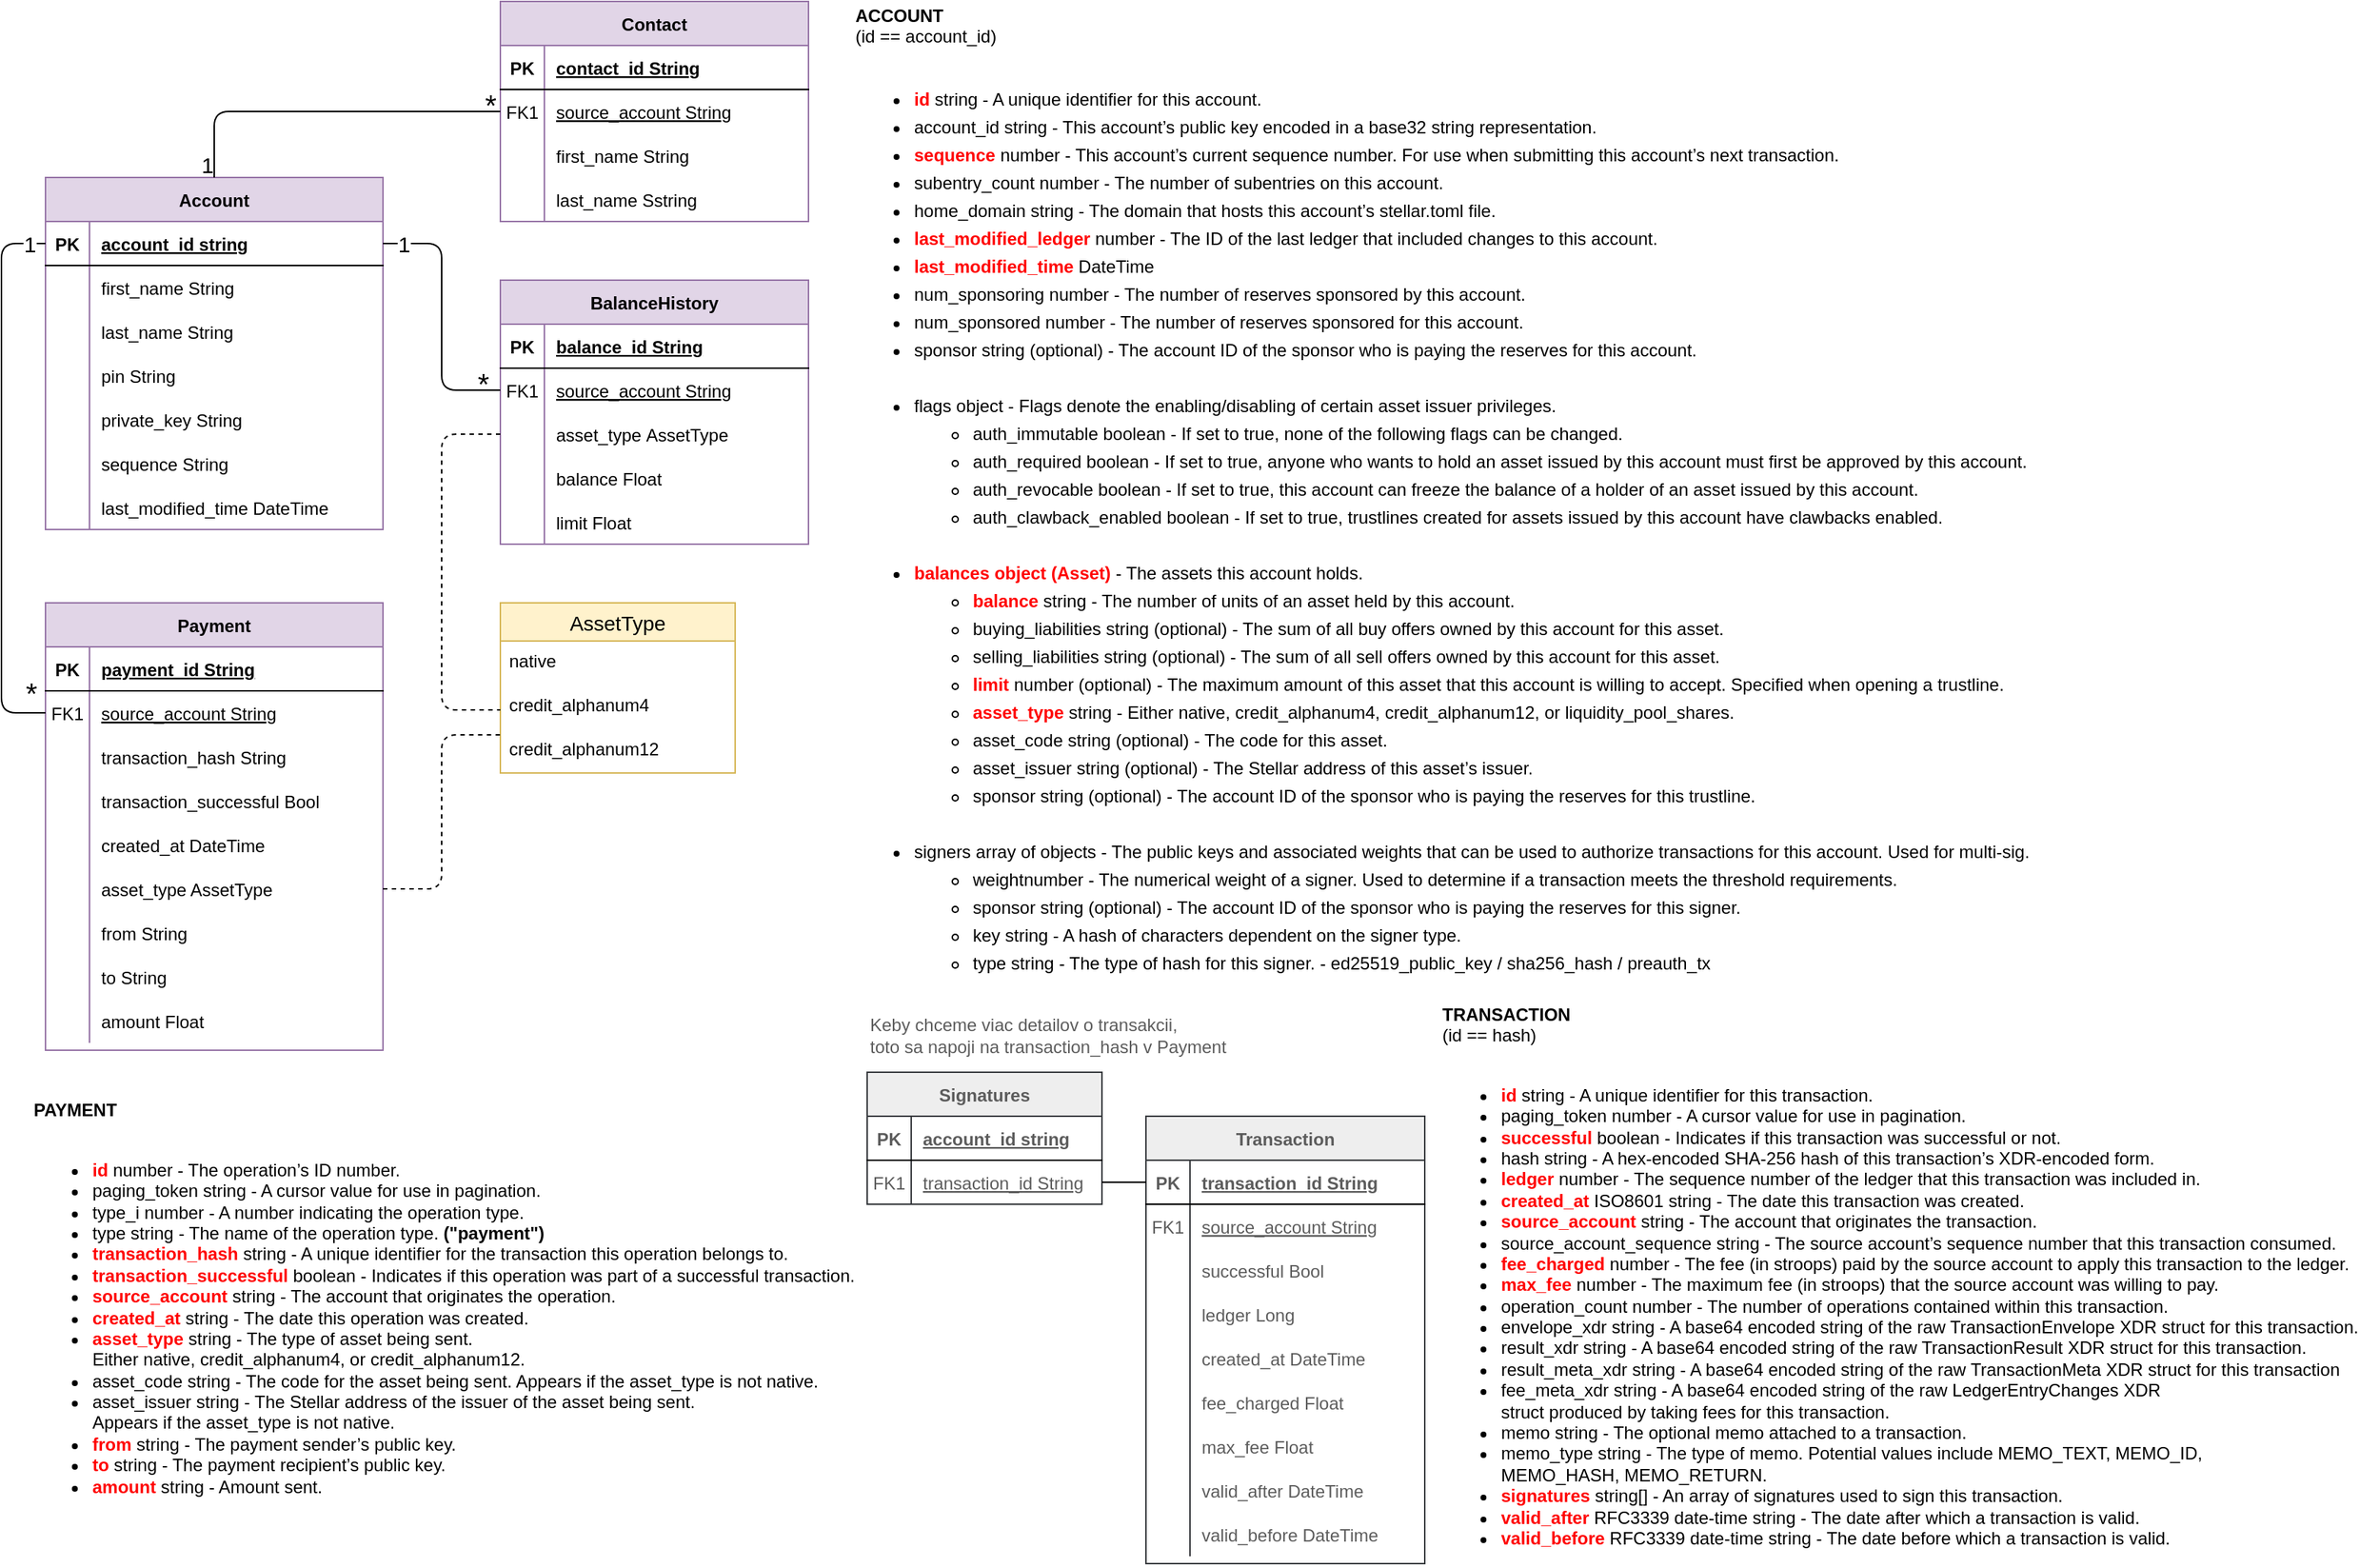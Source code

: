 <mxfile version="15.7.3" type="device"><diagram id="R2lEEEUBdFMjLlhIrx00" name="Page-1"><mxGraphModel dx="1140" dy="704" grid="1" gridSize="10" guides="1" tooltips="1" connect="1" arrows="1" fold="1" page="1" pageScale="1" pageWidth="850" pageHeight="1100" math="0" shadow="0" extFonts="Permanent Marker^https://fonts.googleapis.com/css?family=Permanent+Marker"><root><mxCell id="0"/><mxCell id="1" parent="0"/><mxCell id="C-vyLk0tnHw3VtMMgP7b-2" value="Transaction" style="shape=table;startSize=30;container=1;collapsible=1;childLayout=tableLayout;fixedRows=1;rowLines=0;fontStyle=1;align=center;resizeLast=1;rounded=0;fillColor=#eeeeee;strokeColor=#36393d;fontColor=#5C5C5C;" parent="1" vertex="1"><mxGeometry x="800" y="770" width="190" height="305" as="geometry"/></mxCell><mxCell id="C-vyLk0tnHw3VtMMgP7b-3" value="" style="shape=partialRectangle;collapsible=0;dropTarget=0;pointerEvents=0;fillColor=none;points=[[0,0.5],[1,0.5]];portConstraint=eastwest;top=0;left=0;right=0;bottom=1;rounded=0;fontColor=#5C5C5C;" parent="C-vyLk0tnHw3VtMMgP7b-2" vertex="1"><mxGeometry y="30" width="190" height="30" as="geometry"/></mxCell><mxCell id="C-vyLk0tnHw3VtMMgP7b-4" value="PK" style="shape=partialRectangle;overflow=hidden;connectable=0;fillColor=none;top=0;left=0;bottom=0;right=0;fontStyle=1;rounded=0;fontColor=#5C5C5C;" parent="C-vyLk0tnHw3VtMMgP7b-3" vertex="1"><mxGeometry width="30" height="30" as="geometry"><mxRectangle width="30" height="30" as="alternateBounds"/></mxGeometry></mxCell><mxCell id="C-vyLk0tnHw3VtMMgP7b-5" value="transaction_id String" style="shape=partialRectangle;overflow=hidden;connectable=0;fillColor=none;top=0;left=0;bottom=0;right=0;align=left;spacingLeft=6;fontStyle=5;rounded=0;fontColor=#5C5C5C;" parent="C-vyLk0tnHw3VtMMgP7b-3" vertex="1"><mxGeometry x="30" width="160" height="30" as="geometry"><mxRectangle width="160" height="30" as="alternateBounds"/></mxGeometry></mxCell><mxCell id="C-vyLk0tnHw3VtMMgP7b-6" value="" style="shape=partialRectangle;collapsible=0;dropTarget=0;pointerEvents=0;fillColor=none;points=[[0,0.5],[1,0.5]];portConstraint=eastwest;top=0;left=0;right=0;bottom=0;rounded=0;fontColor=#5C5C5C;" parent="C-vyLk0tnHw3VtMMgP7b-2" vertex="1"><mxGeometry y="60" width="190" height="30" as="geometry"/></mxCell><mxCell id="C-vyLk0tnHw3VtMMgP7b-7" value="FK1" style="shape=partialRectangle;overflow=hidden;connectable=0;fillColor=none;top=0;left=0;bottom=0;right=0;rounded=0;fontColor=#5C5C5C;" parent="C-vyLk0tnHw3VtMMgP7b-6" vertex="1"><mxGeometry width="30" height="30" as="geometry"><mxRectangle width="30" height="30" as="alternateBounds"/></mxGeometry></mxCell><mxCell id="C-vyLk0tnHw3VtMMgP7b-8" value="source_account String" style="shape=partialRectangle;overflow=hidden;connectable=0;fillColor=none;top=0;left=0;bottom=0;right=0;align=left;spacingLeft=6;rounded=0;fontStyle=4;fontColor=#5C5C5C;" parent="C-vyLk0tnHw3VtMMgP7b-6" vertex="1"><mxGeometry x="30" width="160" height="30" as="geometry"><mxRectangle width="160" height="30" as="alternateBounds"/></mxGeometry></mxCell><mxCell id="C-vyLk0tnHw3VtMMgP7b-9" value="" style="shape=partialRectangle;collapsible=0;dropTarget=0;pointerEvents=0;fillColor=none;points=[[0,0.5],[1,0.5]];portConstraint=eastwest;top=0;left=0;right=0;bottom=0;rounded=0;fontColor=#5C5C5C;" parent="C-vyLk0tnHw3VtMMgP7b-2" vertex="1"><mxGeometry y="90" width="190" height="30" as="geometry"/></mxCell><mxCell id="C-vyLk0tnHw3VtMMgP7b-10" value="" style="shape=partialRectangle;overflow=hidden;connectable=0;fillColor=none;top=0;left=0;bottom=0;right=0;rounded=0;fontColor=#5C5C5C;" parent="C-vyLk0tnHw3VtMMgP7b-9" vertex="1"><mxGeometry width="30" height="30" as="geometry"><mxRectangle width="30" height="30" as="alternateBounds"/></mxGeometry></mxCell><mxCell id="C-vyLk0tnHw3VtMMgP7b-11" value="successful Bool" style="shape=partialRectangle;overflow=hidden;connectable=0;fillColor=none;top=0;left=0;bottom=0;right=0;align=left;spacingLeft=6;rounded=0;fontColor=#5C5C5C;" parent="C-vyLk0tnHw3VtMMgP7b-9" vertex="1"><mxGeometry x="30" width="160" height="30" as="geometry"><mxRectangle width="160" height="30" as="alternateBounds"/></mxGeometry></mxCell><mxCell id="TwUZabX84UwBOKtoOxTq-152" style="shape=partialRectangle;collapsible=0;dropTarget=0;pointerEvents=0;fillColor=none;points=[[0,0.5],[1,0.5]];portConstraint=eastwest;top=0;left=0;right=0;bottom=0;rounded=0;fontColor=#5C5C5C;" parent="C-vyLk0tnHw3VtMMgP7b-2" vertex="1"><mxGeometry y="120" width="190" height="30" as="geometry"/></mxCell><mxCell id="TwUZabX84UwBOKtoOxTq-153" style="shape=partialRectangle;overflow=hidden;connectable=0;fillColor=none;top=0;left=0;bottom=0;right=0;rounded=0;fontColor=#5C5C5C;" parent="TwUZabX84UwBOKtoOxTq-152" vertex="1"><mxGeometry width="30" height="30" as="geometry"><mxRectangle width="30" height="30" as="alternateBounds"/></mxGeometry></mxCell><mxCell id="TwUZabX84UwBOKtoOxTq-154" value="ledger Long" style="shape=partialRectangle;overflow=hidden;connectable=0;fillColor=none;top=0;left=0;bottom=0;right=0;align=left;spacingLeft=6;rounded=0;fontColor=#5C5C5C;" parent="TwUZabX84UwBOKtoOxTq-152" vertex="1"><mxGeometry x="30" width="160" height="30" as="geometry"><mxRectangle width="160" height="30" as="alternateBounds"/></mxGeometry></mxCell><mxCell id="TwUZabX84UwBOKtoOxTq-130" style="shape=partialRectangle;collapsible=0;dropTarget=0;pointerEvents=0;fillColor=none;points=[[0,0.5],[1,0.5]];portConstraint=eastwest;top=0;left=0;right=0;bottom=0;rounded=0;fontColor=#5C5C5C;" parent="C-vyLk0tnHw3VtMMgP7b-2" vertex="1"><mxGeometry y="150" width="190" height="30" as="geometry"/></mxCell><mxCell id="TwUZabX84UwBOKtoOxTq-131" style="shape=partialRectangle;overflow=hidden;connectable=0;fillColor=none;top=0;left=0;bottom=0;right=0;rounded=0;fontColor=#5C5C5C;" parent="TwUZabX84UwBOKtoOxTq-130" vertex="1"><mxGeometry width="30" height="30" as="geometry"><mxRectangle width="30" height="30" as="alternateBounds"/></mxGeometry></mxCell><mxCell id="TwUZabX84UwBOKtoOxTq-132" value="created_at DateTime" style="shape=partialRectangle;overflow=hidden;connectable=0;fillColor=none;top=0;left=0;bottom=0;right=0;align=left;spacingLeft=6;rounded=0;fontColor=#5C5C5C;" parent="TwUZabX84UwBOKtoOxTq-130" vertex="1"><mxGeometry x="30" width="160" height="30" as="geometry"><mxRectangle width="160" height="30" as="alternateBounds"/></mxGeometry></mxCell><mxCell id="TwUZabX84UwBOKtoOxTq-124" style="shape=partialRectangle;collapsible=0;dropTarget=0;pointerEvents=0;fillColor=none;points=[[0,0.5],[1,0.5]];portConstraint=eastwest;top=0;left=0;right=0;bottom=0;rounded=0;fontColor=#5C5C5C;" parent="C-vyLk0tnHw3VtMMgP7b-2" vertex="1"><mxGeometry y="180" width="190" height="30" as="geometry"/></mxCell><mxCell id="TwUZabX84UwBOKtoOxTq-125" style="shape=partialRectangle;overflow=hidden;connectable=0;fillColor=none;top=0;left=0;bottom=0;right=0;rounded=0;fontColor=#5C5C5C;" parent="TwUZabX84UwBOKtoOxTq-124" vertex="1"><mxGeometry width="30" height="30" as="geometry"><mxRectangle width="30" height="30" as="alternateBounds"/></mxGeometry></mxCell><mxCell id="TwUZabX84UwBOKtoOxTq-126" value="fee_charged Float " style="shape=partialRectangle;overflow=hidden;connectable=0;fillColor=none;top=0;left=0;bottom=0;right=0;align=left;spacingLeft=6;rounded=0;fontStyle=0;fontColor=#5C5C5C;" parent="TwUZabX84UwBOKtoOxTq-124" vertex="1"><mxGeometry x="30" width="160" height="30" as="geometry"><mxRectangle width="160" height="30" as="alternateBounds"/></mxGeometry></mxCell><mxCell id="TwUZabX84UwBOKtoOxTq-121" style="shape=partialRectangle;collapsible=0;dropTarget=0;pointerEvents=0;fillColor=none;points=[[0,0.5],[1,0.5]];portConstraint=eastwest;top=0;left=0;right=0;bottom=0;rounded=0;fontColor=#5C5C5C;" parent="C-vyLk0tnHw3VtMMgP7b-2" vertex="1"><mxGeometry y="210" width="190" height="30" as="geometry"/></mxCell><mxCell id="TwUZabX84UwBOKtoOxTq-122" style="shape=partialRectangle;overflow=hidden;connectable=0;fillColor=none;top=0;left=0;bottom=0;right=0;rounded=0;fontColor=#5C5C5C;" parent="TwUZabX84UwBOKtoOxTq-121" vertex="1"><mxGeometry width="30" height="30" as="geometry"><mxRectangle width="30" height="30" as="alternateBounds"/></mxGeometry></mxCell><mxCell id="TwUZabX84UwBOKtoOxTq-123" value="max_fee Float " style="shape=partialRectangle;overflow=hidden;connectable=0;fillColor=none;top=0;left=0;bottom=0;right=0;align=left;spacingLeft=6;rounded=0;fontColor=#5C5C5C;" parent="TwUZabX84UwBOKtoOxTq-121" vertex="1"><mxGeometry x="30" width="160" height="30" as="geometry"><mxRectangle width="160" height="30" as="alternateBounds"/></mxGeometry></mxCell><mxCell id="TwUZabX84UwBOKtoOxTq-118" style="shape=partialRectangle;collapsible=0;dropTarget=0;pointerEvents=0;fillColor=none;points=[[0,0.5],[1,0.5]];portConstraint=eastwest;top=0;left=0;right=0;bottom=0;rounded=0;fontColor=#5C5C5C;" parent="C-vyLk0tnHw3VtMMgP7b-2" vertex="1"><mxGeometry y="240" width="190" height="30" as="geometry"/></mxCell><mxCell id="TwUZabX84UwBOKtoOxTq-119" style="shape=partialRectangle;overflow=hidden;connectable=0;fillColor=none;top=0;left=0;bottom=0;right=0;rounded=0;fontColor=#5C5C5C;" parent="TwUZabX84UwBOKtoOxTq-118" vertex="1"><mxGeometry width="30" height="30" as="geometry"><mxRectangle width="30" height="30" as="alternateBounds"/></mxGeometry></mxCell><mxCell id="TwUZabX84UwBOKtoOxTq-120" value="valid_after DateTime" style="shape=partialRectangle;overflow=hidden;connectable=0;fillColor=none;top=0;left=0;bottom=0;right=0;align=left;spacingLeft=6;rounded=0;fontColor=#5C5C5C;" parent="TwUZabX84UwBOKtoOxTq-118" vertex="1"><mxGeometry x="30" width="160" height="30" as="geometry"><mxRectangle width="160" height="30" as="alternateBounds"/></mxGeometry></mxCell><mxCell id="TwUZabX84UwBOKtoOxTq-115" style="shape=partialRectangle;collapsible=0;dropTarget=0;pointerEvents=0;fillColor=none;points=[[0,0.5],[1,0.5]];portConstraint=eastwest;top=0;left=0;right=0;bottom=0;rounded=0;fontColor=#5C5C5C;" parent="C-vyLk0tnHw3VtMMgP7b-2" vertex="1"><mxGeometry y="270" width="190" height="30" as="geometry"/></mxCell><mxCell id="TwUZabX84UwBOKtoOxTq-116" style="shape=partialRectangle;overflow=hidden;connectable=0;fillColor=none;top=0;left=0;bottom=0;right=0;rounded=0;fontColor=#5C5C5C;" parent="TwUZabX84UwBOKtoOxTq-115" vertex="1"><mxGeometry width="30" height="30" as="geometry"><mxRectangle width="30" height="30" as="alternateBounds"/></mxGeometry></mxCell><mxCell id="TwUZabX84UwBOKtoOxTq-117" value="valid_before DateTime" style="shape=partialRectangle;overflow=hidden;connectable=0;fillColor=none;top=0;left=0;bottom=0;right=0;align=left;spacingLeft=6;rounded=0;fontColor=#5C5C5C;" parent="TwUZabX84UwBOKtoOxTq-115" vertex="1"><mxGeometry x="30" width="160" height="30" as="geometry"><mxRectangle width="160" height="30" as="alternateBounds"/></mxGeometry></mxCell><mxCell id="C-vyLk0tnHw3VtMMgP7b-23" value="Contact" style="shape=table;startSize=30;container=1;collapsible=1;childLayout=tableLayout;fixedRows=1;rowLines=0;fontStyle=1;align=center;resizeLast=1;rounded=0;fillColor=#e1d5e7;strokeColor=#9673a6;" parent="1" vertex="1"><mxGeometry x="360" y="10" width="210" height="150" as="geometry"/></mxCell><mxCell id="C-vyLk0tnHw3VtMMgP7b-24" value="" style="shape=partialRectangle;collapsible=0;dropTarget=0;pointerEvents=0;fillColor=none;points=[[0,0.5],[1,0.5]];portConstraint=eastwest;top=0;left=0;right=0;bottom=1;rounded=0;" parent="C-vyLk0tnHw3VtMMgP7b-23" vertex="1"><mxGeometry y="30" width="210" height="30" as="geometry"/></mxCell><mxCell id="C-vyLk0tnHw3VtMMgP7b-25" value="PK" style="shape=partialRectangle;overflow=hidden;connectable=0;fillColor=none;top=0;left=0;bottom=0;right=0;fontStyle=1;rounded=0;" parent="C-vyLk0tnHw3VtMMgP7b-24" vertex="1"><mxGeometry width="30" height="30" as="geometry"><mxRectangle width="30" height="30" as="alternateBounds"/></mxGeometry></mxCell><mxCell id="C-vyLk0tnHw3VtMMgP7b-26" value="contact_id String" style="shape=partialRectangle;overflow=hidden;connectable=0;fillColor=none;top=0;left=0;bottom=0;right=0;align=left;spacingLeft=6;fontStyle=5;rounded=0;" parent="C-vyLk0tnHw3VtMMgP7b-24" vertex="1"><mxGeometry x="30" width="180" height="30" as="geometry"><mxRectangle width="180" height="30" as="alternateBounds"/></mxGeometry></mxCell><mxCell id="TwUZabX84UwBOKtoOxTq-68" style="shape=partialRectangle;collapsible=0;dropTarget=0;pointerEvents=0;fillColor=none;points=[[0,0.5],[1,0.5]];portConstraint=eastwest;top=0;left=0;right=0;bottom=0;rounded=0;" parent="C-vyLk0tnHw3VtMMgP7b-23" vertex="1"><mxGeometry y="60" width="210" height="30" as="geometry"/></mxCell><mxCell id="TwUZabX84UwBOKtoOxTq-69" value="FK1" style="shape=partialRectangle;overflow=hidden;connectable=0;fillColor=none;top=0;left=0;bottom=0;right=0;rounded=0;" parent="TwUZabX84UwBOKtoOxTq-68" vertex="1"><mxGeometry width="30" height="30" as="geometry"><mxRectangle width="30" height="30" as="alternateBounds"/></mxGeometry></mxCell><mxCell id="TwUZabX84UwBOKtoOxTq-70" value="source_account String" style="shape=partialRectangle;overflow=hidden;connectable=0;fillColor=none;top=0;left=0;bottom=0;right=0;align=left;spacingLeft=6;fontStyle=4;rounded=0;" parent="TwUZabX84UwBOKtoOxTq-68" vertex="1"><mxGeometry x="30" width="180" height="30" as="geometry"><mxRectangle width="180" height="30" as="alternateBounds"/></mxGeometry></mxCell><mxCell id="TwUZabX84UwBOKtoOxTq-39" style="shape=partialRectangle;collapsible=0;dropTarget=0;pointerEvents=0;fillColor=none;points=[[0,0.5],[1,0.5]];portConstraint=eastwest;top=0;left=0;right=0;bottom=0;rounded=0;" parent="C-vyLk0tnHw3VtMMgP7b-23" vertex="1"><mxGeometry y="90" width="210" height="30" as="geometry"/></mxCell><mxCell id="TwUZabX84UwBOKtoOxTq-40" style="shape=partialRectangle;overflow=hidden;connectable=0;fillColor=none;top=0;left=0;bottom=0;right=0;rounded=0;" parent="TwUZabX84UwBOKtoOxTq-39" vertex="1"><mxGeometry width="30" height="30" as="geometry"><mxRectangle width="30" height="30" as="alternateBounds"/></mxGeometry></mxCell><mxCell id="TwUZabX84UwBOKtoOxTq-41" value="first_name String" style="shape=partialRectangle;overflow=hidden;connectable=0;fillColor=none;top=0;left=0;bottom=0;right=0;align=left;spacingLeft=6;rounded=0;" parent="TwUZabX84UwBOKtoOxTq-39" vertex="1"><mxGeometry x="30" width="180" height="30" as="geometry"><mxRectangle width="180" height="30" as="alternateBounds"/></mxGeometry></mxCell><mxCell id="TwUZabX84UwBOKtoOxTq-36" style="shape=partialRectangle;collapsible=0;dropTarget=0;pointerEvents=0;fillColor=none;points=[[0,0.5],[1,0.5]];portConstraint=eastwest;top=0;left=0;right=0;bottom=0;rounded=0;" parent="C-vyLk0tnHw3VtMMgP7b-23" vertex="1"><mxGeometry y="120" width="210" height="30" as="geometry"/></mxCell><mxCell id="TwUZabX84UwBOKtoOxTq-37" style="shape=partialRectangle;overflow=hidden;connectable=0;fillColor=none;top=0;left=0;bottom=0;right=0;rounded=0;" parent="TwUZabX84UwBOKtoOxTq-36" vertex="1"><mxGeometry width="30" height="30" as="geometry"><mxRectangle width="30" height="30" as="alternateBounds"/></mxGeometry></mxCell><mxCell id="TwUZabX84UwBOKtoOxTq-38" value="last_name Sstring" style="shape=partialRectangle;overflow=hidden;connectable=0;fillColor=none;top=0;left=0;bottom=0;right=0;align=left;spacingLeft=6;rounded=0;" parent="TwUZabX84UwBOKtoOxTq-36" vertex="1"><mxGeometry x="30" width="180" height="30" as="geometry"><mxRectangle width="180" height="30" as="alternateBounds"/></mxGeometry></mxCell><mxCell id="TwUZabX84UwBOKtoOxTq-42" value="BalanceHistory" style="shape=table;startSize=30;container=1;collapsible=1;childLayout=tableLayout;fixedRows=1;rowLines=0;fontStyle=1;align=center;resizeLast=1;rounded=0;fillColor=#e1d5e7;strokeColor=#9673a6;" parent="1" vertex="1"><mxGeometry x="360" y="200" width="210" height="180" as="geometry"/></mxCell><mxCell id="TwUZabX84UwBOKtoOxTq-43" value="" style="shape=partialRectangle;collapsible=0;dropTarget=0;pointerEvents=0;fillColor=none;points=[[0,0.5],[1,0.5]];portConstraint=eastwest;top=0;left=0;right=0;bottom=1;rounded=0;" parent="TwUZabX84UwBOKtoOxTq-42" vertex="1"><mxGeometry y="30" width="210" height="30" as="geometry"/></mxCell><mxCell id="TwUZabX84UwBOKtoOxTq-44" value="PK" style="shape=partialRectangle;overflow=hidden;connectable=0;fillColor=none;top=0;left=0;bottom=0;right=0;fontStyle=1;rounded=0;" parent="TwUZabX84UwBOKtoOxTq-43" vertex="1"><mxGeometry width="30" height="30" as="geometry"><mxRectangle width="30" height="30" as="alternateBounds"/></mxGeometry></mxCell><mxCell id="TwUZabX84UwBOKtoOxTq-45" value="balance_id String" style="shape=partialRectangle;overflow=hidden;connectable=0;fillColor=none;top=0;left=0;bottom=0;right=0;align=left;spacingLeft=6;fontStyle=5;rounded=0;" parent="TwUZabX84UwBOKtoOxTq-43" vertex="1"><mxGeometry x="30" width="180" height="30" as="geometry"><mxRectangle width="180" height="30" as="alternateBounds"/></mxGeometry></mxCell><mxCell id="TwUZabX84UwBOKtoOxTq-46" value="" style="shape=partialRectangle;collapsible=0;dropTarget=0;pointerEvents=0;fillColor=none;points=[[0,0.5],[1,0.5]];portConstraint=eastwest;top=0;left=0;right=0;bottom=0;rounded=0;" parent="TwUZabX84UwBOKtoOxTq-42" vertex="1"><mxGeometry y="60" width="210" height="30" as="geometry"/></mxCell><mxCell id="TwUZabX84UwBOKtoOxTq-47" value="FK1" style="shape=partialRectangle;overflow=hidden;connectable=0;fillColor=none;top=0;left=0;bottom=0;right=0;rounded=0;" parent="TwUZabX84UwBOKtoOxTq-46" vertex="1"><mxGeometry width="30" height="30" as="geometry"><mxRectangle width="30" height="30" as="alternateBounds"/></mxGeometry></mxCell><mxCell id="TwUZabX84UwBOKtoOxTq-48" value="source_account String" style="shape=partialRectangle;overflow=hidden;connectable=0;fillColor=none;top=0;left=0;bottom=0;right=0;align=left;spacingLeft=6;rounded=0;fontStyle=4" parent="TwUZabX84UwBOKtoOxTq-46" vertex="1"><mxGeometry x="30" width="180" height="30" as="geometry"><mxRectangle width="180" height="30" as="alternateBounds"/></mxGeometry></mxCell><mxCell id="TwUZabX84UwBOKtoOxTq-79" style="shape=partialRectangle;collapsible=0;dropTarget=0;pointerEvents=0;fillColor=none;points=[[0,0.5],[1,0.5]];portConstraint=eastwest;top=0;left=0;right=0;bottom=0;rounded=0;" parent="TwUZabX84UwBOKtoOxTq-42" vertex="1"><mxGeometry y="90" width="210" height="30" as="geometry"/></mxCell><mxCell id="TwUZabX84UwBOKtoOxTq-80" style="shape=partialRectangle;overflow=hidden;connectable=0;fillColor=none;top=0;left=0;bottom=0;right=0;rounded=0;" parent="TwUZabX84UwBOKtoOxTq-79" vertex="1"><mxGeometry width="30" height="30" as="geometry"><mxRectangle width="30" height="30" as="alternateBounds"/></mxGeometry></mxCell><mxCell id="TwUZabX84UwBOKtoOxTq-81" value="asset_type AssetType" style="shape=partialRectangle;overflow=hidden;connectable=0;fillColor=none;top=0;left=0;bottom=0;right=0;align=left;spacingLeft=6;rounded=0;" parent="TwUZabX84UwBOKtoOxTq-79" vertex="1"><mxGeometry x="30" width="180" height="30" as="geometry"><mxRectangle width="180" height="30" as="alternateBounds"/></mxGeometry></mxCell><mxCell id="TwUZabX84UwBOKtoOxTq-49" value="" style="shape=partialRectangle;collapsible=0;dropTarget=0;pointerEvents=0;fillColor=none;points=[[0,0.5],[1,0.5]];portConstraint=eastwest;top=0;left=0;right=0;bottom=0;rounded=0;" parent="TwUZabX84UwBOKtoOxTq-42" vertex="1"><mxGeometry y="120" width="210" height="30" as="geometry"/></mxCell><mxCell id="TwUZabX84UwBOKtoOxTq-50" value="" style="shape=partialRectangle;overflow=hidden;connectable=0;fillColor=none;top=0;left=0;bottom=0;right=0;rounded=0;" parent="TwUZabX84UwBOKtoOxTq-49" vertex="1"><mxGeometry width="30" height="30" as="geometry"><mxRectangle width="30" height="30" as="alternateBounds"/></mxGeometry></mxCell><mxCell id="TwUZabX84UwBOKtoOxTq-51" value="balance Float" style="shape=partialRectangle;overflow=hidden;connectable=0;fillColor=none;top=0;left=0;bottom=0;right=0;align=left;spacingLeft=6;rounded=0;" parent="TwUZabX84UwBOKtoOxTq-49" vertex="1"><mxGeometry x="30" width="180" height="30" as="geometry"><mxRectangle width="180" height="30" as="alternateBounds"/></mxGeometry></mxCell><mxCell id="TwUZabX84UwBOKtoOxTq-85" style="shape=partialRectangle;collapsible=0;dropTarget=0;pointerEvents=0;fillColor=none;points=[[0,0.5],[1,0.5]];portConstraint=eastwest;top=0;left=0;right=0;bottom=0;rounded=0;" parent="TwUZabX84UwBOKtoOxTq-42" vertex="1"><mxGeometry y="150" width="210" height="30" as="geometry"/></mxCell><mxCell id="TwUZabX84UwBOKtoOxTq-86" style="shape=partialRectangle;overflow=hidden;connectable=0;fillColor=none;top=0;left=0;bottom=0;right=0;rounded=0;" parent="TwUZabX84UwBOKtoOxTq-85" vertex="1"><mxGeometry width="30" height="30" as="geometry"><mxRectangle width="30" height="30" as="alternateBounds"/></mxGeometry></mxCell><mxCell id="TwUZabX84UwBOKtoOxTq-87" value="limit Float" style="shape=partialRectangle;overflow=hidden;connectable=0;fillColor=none;top=0;left=0;bottom=0;right=0;align=left;spacingLeft=6;rounded=0;" parent="TwUZabX84UwBOKtoOxTq-85" vertex="1"><mxGeometry x="30" width="180" height="30" as="geometry"><mxRectangle width="180" height="30" as="alternateBounds"/></mxGeometry></mxCell><mxCell id="TwUZabX84UwBOKtoOxTq-52" value="Account" style="shape=table;startSize=30;container=1;collapsible=1;childLayout=tableLayout;fixedRows=1;rowLines=0;fontStyle=1;align=center;resizeLast=1;rounded=0;fillColor=#e1d5e7;strokeColor=#9673a6;" parent="1" vertex="1"><mxGeometry x="50" y="130" width="230" height="240" as="geometry"/></mxCell><mxCell id="TwUZabX84UwBOKtoOxTq-53" value="" style="shape=partialRectangle;collapsible=0;dropTarget=0;pointerEvents=0;fillColor=none;points=[[0,0.5],[1,0.5]];portConstraint=eastwest;top=0;left=0;right=0;bottom=1;rounded=0;" parent="TwUZabX84UwBOKtoOxTq-52" vertex="1"><mxGeometry y="30" width="230" height="30" as="geometry"/></mxCell><mxCell id="TwUZabX84UwBOKtoOxTq-54" value="PK" style="shape=partialRectangle;overflow=hidden;connectable=0;fillColor=none;top=0;left=0;bottom=0;right=0;fontStyle=1;rounded=0;" parent="TwUZabX84UwBOKtoOxTq-53" vertex="1"><mxGeometry width="30" height="30" as="geometry"><mxRectangle width="30" height="30" as="alternateBounds"/></mxGeometry></mxCell><mxCell id="TwUZabX84UwBOKtoOxTq-55" value="account_id string" style="shape=partialRectangle;overflow=hidden;connectable=0;fillColor=none;top=0;left=0;bottom=0;right=0;align=left;spacingLeft=6;fontStyle=5;rounded=0;" parent="TwUZabX84UwBOKtoOxTq-53" vertex="1"><mxGeometry x="30" width="200" height="30" as="geometry"><mxRectangle width="200" height="30" as="alternateBounds"/></mxGeometry></mxCell><mxCell id="TwUZabX84UwBOKtoOxTq-160" style="shape=partialRectangle;collapsible=0;dropTarget=0;pointerEvents=0;fillColor=none;points=[[0,0.5],[1,0.5]];portConstraint=eastwest;top=0;left=0;right=0;bottom=0;rounded=0;" parent="TwUZabX84UwBOKtoOxTq-52" vertex="1"><mxGeometry y="60" width="230" height="30" as="geometry"/></mxCell><mxCell id="TwUZabX84UwBOKtoOxTq-161" style="shape=partialRectangle;overflow=hidden;connectable=0;fillColor=none;top=0;left=0;bottom=0;right=0;rounded=0;" parent="TwUZabX84UwBOKtoOxTq-160" vertex="1"><mxGeometry width="30" height="30" as="geometry"><mxRectangle width="30" height="30" as="alternateBounds"/></mxGeometry></mxCell><mxCell id="TwUZabX84UwBOKtoOxTq-162" value="first_name String" style="shape=partialRectangle;overflow=hidden;connectable=0;fillColor=none;top=0;left=0;bottom=0;right=0;align=left;spacingLeft=6;rounded=0;" parent="TwUZabX84UwBOKtoOxTq-160" vertex="1"><mxGeometry x="30" width="200" height="30" as="geometry"><mxRectangle width="200" height="30" as="alternateBounds"/></mxGeometry></mxCell><mxCell id="TwUZabX84UwBOKtoOxTq-157" style="shape=partialRectangle;collapsible=0;dropTarget=0;pointerEvents=0;fillColor=none;points=[[0,0.5],[1,0.5]];portConstraint=eastwest;top=0;left=0;right=0;bottom=0;rounded=0;" parent="TwUZabX84UwBOKtoOxTq-52" vertex="1"><mxGeometry y="90" width="230" height="30" as="geometry"/></mxCell><mxCell id="TwUZabX84UwBOKtoOxTq-158" style="shape=partialRectangle;overflow=hidden;connectable=0;fillColor=none;top=0;left=0;bottom=0;right=0;rounded=0;" parent="TwUZabX84UwBOKtoOxTq-157" vertex="1"><mxGeometry width="30" height="30" as="geometry"><mxRectangle width="30" height="30" as="alternateBounds"/></mxGeometry></mxCell><mxCell id="TwUZabX84UwBOKtoOxTq-159" value="last_name String" style="shape=partialRectangle;overflow=hidden;connectable=0;fillColor=none;top=0;left=0;bottom=0;right=0;align=left;spacingLeft=6;rounded=0;" parent="TwUZabX84UwBOKtoOxTq-157" vertex="1"><mxGeometry x="30" width="200" height="30" as="geometry"><mxRectangle width="200" height="30" as="alternateBounds"/></mxGeometry></mxCell><mxCell id="TwUZabX84UwBOKtoOxTq-167" style="shape=partialRectangle;collapsible=0;dropTarget=0;pointerEvents=0;fillColor=none;points=[[0,0.5],[1,0.5]];portConstraint=eastwest;top=0;left=0;right=0;bottom=0;rounded=0;" parent="TwUZabX84UwBOKtoOxTq-52" vertex="1"><mxGeometry y="120" width="230" height="30" as="geometry"/></mxCell><mxCell id="TwUZabX84UwBOKtoOxTq-168" style="shape=partialRectangle;overflow=hidden;connectable=0;fillColor=none;top=0;left=0;bottom=0;right=0;rounded=0;" parent="TwUZabX84UwBOKtoOxTq-167" vertex="1"><mxGeometry width="30" height="30" as="geometry"><mxRectangle width="30" height="30" as="alternateBounds"/></mxGeometry></mxCell><mxCell id="TwUZabX84UwBOKtoOxTq-169" value="pin String" style="shape=partialRectangle;overflow=hidden;connectable=0;fillColor=none;top=0;left=0;bottom=0;right=0;align=left;spacingLeft=6;rounded=0;strokeColor=#000000;fontColor=#000000;" parent="TwUZabX84UwBOKtoOxTq-167" vertex="1"><mxGeometry x="30" width="200" height="30" as="geometry"><mxRectangle width="200" height="30" as="alternateBounds"/></mxGeometry></mxCell><mxCell id="CtyhYNGWW0FTgmbT1x0J-1" style="shape=partialRectangle;collapsible=0;dropTarget=0;pointerEvents=0;fillColor=none;points=[[0,0.5],[1,0.5]];portConstraint=eastwest;top=0;left=0;right=0;bottom=0;rounded=0;" vertex="1" parent="TwUZabX84UwBOKtoOxTq-52"><mxGeometry y="150" width="230" height="30" as="geometry"/></mxCell><mxCell id="CtyhYNGWW0FTgmbT1x0J-2" style="shape=partialRectangle;overflow=hidden;connectable=0;fillColor=none;top=0;left=0;bottom=0;right=0;rounded=0;" vertex="1" parent="CtyhYNGWW0FTgmbT1x0J-1"><mxGeometry width="30" height="30" as="geometry"><mxRectangle width="30" height="30" as="alternateBounds"/></mxGeometry></mxCell><mxCell id="CtyhYNGWW0FTgmbT1x0J-3" value="private_key String" style="shape=partialRectangle;overflow=hidden;connectable=0;fillColor=none;top=0;left=0;bottom=0;right=0;align=left;spacingLeft=6;rounded=0;strokeColor=#000000;fontColor=#000000;" vertex="1" parent="CtyhYNGWW0FTgmbT1x0J-1"><mxGeometry x="30" width="200" height="30" as="geometry"><mxRectangle width="200" height="30" as="alternateBounds"/></mxGeometry></mxCell><mxCell id="TwUZabX84UwBOKtoOxTq-56" style="shape=partialRectangle;collapsible=0;dropTarget=0;pointerEvents=0;fillColor=none;points=[[0,0.5],[1,0.5]];portConstraint=eastwest;top=0;left=0;right=0;bottom=0;rounded=0;" parent="TwUZabX84UwBOKtoOxTq-52" vertex="1"><mxGeometry y="180" width="230" height="30" as="geometry"/></mxCell><mxCell id="TwUZabX84UwBOKtoOxTq-57" value="" style="shape=partialRectangle;overflow=hidden;connectable=0;fillColor=none;top=0;left=0;bottom=0;right=0;rounded=0;" parent="TwUZabX84UwBOKtoOxTq-56" vertex="1"><mxGeometry width="30" height="30" as="geometry"><mxRectangle width="30" height="30" as="alternateBounds"/></mxGeometry></mxCell><mxCell id="TwUZabX84UwBOKtoOxTq-58" value="sequence String" style="shape=partialRectangle;overflow=hidden;connectable=0;fillColor=none;top=0;left=0;bottom=0;right=0;align=left;spacingLeft=6;rounded=0;fontStyle=0" parent="TwUZabX84UwBOKtoOxTq-56" vertex="1"><mxGeometry x="30" width="200" height="30" as="geometry"><mxRectangle width="200" height="30" as="alternateBounds"/></mxGeometry></mxCell><mxCell id="TwUZabX84UwBOKtoOxTq-163" style="shape=partialRectangle;collapsible=0;dropTarget=0;pointerEvents=0;fillColor=none;points=[[0,0.5],[1,0.5]];portConstraint=eastwest;top=0;left=0;right=0;bottom=0;rounded=0;" parent="TwUZabX84UwBOKtoOxTq-52" vertex="1"><mxGeometry y="210" width="230" height="30" as="geometry"/></mxCell><mxCell id="TwUZabX84UwBOKtoOxTq-164" style="shape=partialRectangle;overflow=hidden;connectable=0;fillColor=none;top=0;left=0;bottom=0;right=0;rounded=0;" parent="TwUZabX84UwBOKtoOxTq-163" vertex="1"><mxGeometry width="30" height="30" as="geometry"><mxRectangle width="30" height="30" as="alternateBounds"/></mxGeometry></mxCell><mxCell id="TwUZabX84UwBOKtoOxTq-165" value="last_modified_time DateTime" style="shape=partialRectangle;overflow=hidden;connectable=0;fillColor=none;top=0;left=0;bottom=0;right=0;align=left;spacingLeft=6;rounded=0;" parent="TwUZabX84UwBOKtoOxTq-163" vertex="1"><mxGeometry x="30" width="200" height="30" as="geometry"><mxRectangle width="200" height="30" as="alternateBounds"/></mxGeometry></mxCell><mxCell id="TwUZabX84UwBOKtoOxTq-77" value="&lt;span&gt;&lt;b&gt;TRANSACTION&lt;/b&gt;&lt;/span&gt;&lt;br&gt;(id == hash)&lt;br&gt;&lt;br&gt;&lt;div&gt;&lt;ul&gt;&lt;li&gt;&lt;b&gt;&lt;font color=&quot;#ff0000&quot;&gt;id&lt;/font&gt;&lt;/b&gt; string - A unique identifier for this transaction.&lt;/li&gt;&lt;li&gt;paging_token number - A cursor value for use in pagination.&lt;/li&gt;&lt;li&gt;&lt;b&gt;&lt;font color=&quot;#ff0000&quot;&gt;successful&lt;/font&gt;&lt;/b&gt; boolean - Indicates if this transaction was successful or not.&lt;/li&gt;&lt;li&gt;hash string - A hex-encoded SHA-256 hash of this transaction’s XDR-encoded form.&lt;/li&gt;&lt;li&gt;&lt;b&gt;&lt;font color=&quot;#ff0000&quot;&gt;ledger&lt;/font&gt;&lt;/b&gt; number - The sequence number of the ledger that this transaction was included in.&lt;/li&gt;&lt;li&gt;&lt;b&gt;&lt;font color=&quot;#ff0000&quot;&gt;created_at&lt;/font&gt;&lt;/b&gt; ISO8601 string - The date this transaction was created.&lt;/li&gt;&lt;li&gt;&lt;b&gt;&lt;font color=&quot;#ff0000&quot;&gt;source_account&lt;/font&gt;&lt;/b&gt; string - The account that originates the transaction.&lt;/li&gt;&lt;li&gt;source_account_sequence string - The source account’s sequence number that this transaction consumed.&lt;/li&gt;&lt;li&gt;&lt;b&gt;&lt;font color=&quot;#ff0000&quot;&gt;fee_charged&lt;/font&gt;&lt;/b&gt; number - The fee (in stroops) paid by the source account to apply this transaction to the ledger.&lt;/li&gt;&lt;li&gt;&lt;b&gt;&lt;font color=&quot;#ff0000&quot;&gt;max_fee&lt;/font&gt;&lt;/b&gt; number - The maximum fee (in stroops) that the source account was willing to pay.&lt;/li&gt;&lt;li&gt;operation_count number - The number of operations contained within this transaction.&lt;/li&gt;&lt;li&gt;envelope_xdr string - A base64 encoded string of the raw TransactionEnvelope XDR struct for this transaction.&lt;/li&gt;&lt;li&gt;result_xdr string - A base64 encoded string of the raw TransactionResult XDR struct for this transaction.&lt;/li&gt;&lt;li&gt;result_meta_xdr string - A base64 encoded string of the raw TransactionMeta XDR struct for this transaction&lt;/li&gt;&lt;li&gt;fee_meta_xdr string - A base64 encoded string of the raw LedgerEntryChanges XDR &lt;br&gt;struct produced by taking fees for this transaction.&lt;/li&gt;&lt;li&gt;memo string - The optional memo attached to a transaction.&lt;/li&gt;&lt;li&gt;memo_type string - The type of memo. Potential values include MEMO_TEXT, MEMO_ID, &lt;br&gt;MEMO_HASH, MEMO_RETURN.&lt;/li&gt;&lt;li&gt;&lt;b&gt;&lt;font color=&quot;#ff0000&quot;&gt;signatures&lt;/font&gt;&lt;/b&gt; string[] - An array of signatures used to sign this transaction.&lt;/li&gt;&lt;li&gt;&lt;b&gt;&lt;font color=&quot;#ff0000&quot;&gt;valid_after&lt;/font&gt;&lt;/b&gt; RFC3339 date-time string - The date after which a transaction is valid.&lt;/li&gt;&lt;li&gt;&lt;b&gt;&lt;font color=&quot;#ff0000&quot;&gt;valid_before&lt;/font&gt;&lt;/b&gt; RFC3339 date-time string - The date before which a transaction is valid.&lt;/li&gt;&lt;/ul&gt;&lt;/div&gt;" style="text;html=1;align=left;verticalAlign=middle;resizable=0;points=[];autosize=1;strokeColor=none;fillColor=none;" parent="1" vertex="1"><mxGeometry x="1000" y="695" width="640" height="380" as="geometry"/></mxCell><mxCell id="TwUZabX84UwBOKtoOxTq-89" value="AssetType" style="swimlane;fontStyle=0;childLayout=stackLayout;horizontal=1;startSize=26;horizontalStack=0;resizeParent=1;resizeParentMax=0;resizeLast=0;collapsible=1;marginBottom=0;align=center;fontSize=14;fillColor=#fff2cc;strokeColor=#d6b656;" parent="1" vertex="1"><mxGeometry x="360" y="420" width="160" height="116" as="geometry"/></mxCell><mxCell id="TwUZabX84UwBOKtoOxTq-90" value="native" style="text;strokeColor=none;fillColor=none;spacingLeft=4;spacingRight=4;overflow=hidden;rotatable=0;points=[[0,0.5],[1,0.5]];portConstraint=eastwest;fontSize=12;align=left;" parent="TwUZabX84UwBOKtoOxTq-89" vertex="1"><mxGeometry y="26" width="160" height="30" as="geometry"/></mxCell><mxCell id="TwUZabX84UwBOKtoOxTq-91" value="credit_alphanum4" style="text;strokeColor=none;fillColor=none;spacingLeft=4;spacingRight=4;overflow=hidden;rotatable=0;points=[[0,0.5],[1,0.5]];portConstraint=eastwest;fontSize=12;align=left;" parent="TwUZabX84UwBOKtoOxTq-89" vertex="1"><mxGeometry y="56" width="160" height="30" as="geometry"/></mxCell><mxCell id="TwUZabX84UwBOKtoOxTq-92" value="credit_alphanum12" style="text;strokeColor=none;fillColor=none;spacingLeft=4;spacingRight=4;overflow=hidden;rotatable=0;points=[[0,0.5],[1,0.5]];portConstraint=eastwest;fontSize=12;align=left;" parent="TwUZabX84UwBOKtoOxTq-89" vertex="1"><mxGeometry y="86" width="160" height="30" as="geometry"/></mxCell><mxCell id="TwUZabX84UwBOKtoOxTq-95" style="orthogonalLoop=1;jettySize=auto;html=1;endArrow=none;endFill=0;dashed=1;edgeStyle=orthogonalEdgeStyle;" parent="1" source="TwUZabX84UwBOKtoOxTq-79" target="TwUZabX84UwBOKtoOxTq-89" edge="1"><mxGeometry relative="1" as="geometry"><Array as="points"><mxPoint x="320" y="305"/><mxPoint x="320" y="493"/></Array></mxGeometry></mxCell><mxCell id="TwUZabX84UwBOKtoOxTq-96" value="&lt;b&gt;ACCOUNT&lt;/b&gt;&lt;br&gt;(id == account_id)&lt;br&gt;&lt;br&gt;&lt;div style=&quot;line-height: 19px&quot;&gt;&lt;ul&gt;&lt;li&gt;&lt;b&gt;&lt;font color=&quot;#ff0000&quot;&gt;id&lt;/font&gt;&lt;/b&gt; string - A unique identifier for this account.&lt;/li&gt;&lt;li&gt;account_id string - This account’s public key encoded in a base32 string representation.&lt;/li&gt;&lt;li&gt;&lt;b&gt;&lt;font color=&quot;#ff0000&quot;&gt;sequence&lt;/font&gt;&lt;/b&gt; number - This account’s current sequence number. For use when submitting this account’s next transaction.&lt;/li&gt;&lt;li&gt;subentry_count number - The number of subentries on this account.&lt;/li&gt;&lt;li&gt;home_domain string - The domain that hosts this account’s stellar.toml file.&lt;/li&gt;&lt;li&gt;&lt;b&gt;&lt;font color=&quot;#ff0000&quot;&gt;last_modified_ledger&lt;/font&gt;&lt;/b&gt; number - The ID of the last ledger that included changes to this account.&lt;/li&gt;&lt;li&gt;&lt;b&gt;&lt;font color=&quot;#ff0000&quot;&gt;last_modified_time&lt;/font&gt;&lt;/b&gt; DateTime&lt;/li&gt;&lt;li&gt;num_sponsoring number - The number of reserves sponsored by this account.&lt;/li&gt;&lt;li&gt;num_sponsored number - The number of reserves sponsored for this account.&lt;/li&gt;&lt;li&gt;sponsor string (optional) - The account ID of the sponsor who is paying the reserves for this account.&lt;br&gt;&lt;br&gt;&lt;/li&gt;&lt;li&gt;flags object - Flags denote the enabling/disabling of certain asset issuer privileges.&lt;/li&gt;&lt;ul&gt;&lt;li&gt;auth_immutable boolean - If set to true, none of the following flags can be changed.&lt;/li&gt;&lt;li&gt;auth_required boolean - If set to true, anyone who wants to hold an asset issued by this account must first be approved by this account.&lt;/li&gt;&lt;li&gt;auth_revocable boolean - If set to true, this account can freeze the balance of a holder of an asset issued by this account.&lt;/li&gt;&lt;li&gt;auth_clawback_enabled boolean - If set to true, trustlines created for assets issued by this account have clawbacks enabled.&lt;br&gt;&lt;br&gt;&lt;/li&gt;&lt;/ul&gt;&lt;li&gt;&lt;b&gt;&lt;font color=&quot;#ff0000&quot;&gt;balances object&amp;nbsp;&lt;/font&gt;&lt;/b&gt;&lt;span&gt;&lt;b&gt;&lt;font color=&quot;#ff0000&quot;&gt;(Asset)&lt;/font&gt;&lt;/b&gt;&amp;nbsp;&lt;/span&gt;&lt;span&gt;- The assets this account holds.&amp;nbsp;&lt;/span&gt;&lt;/li&gt;&lt;ul&gt;&lt;li&gt;&lt;b&gt;&lt;font color=&quot;#ff0000&quot;&gt;balance&lt;/font&gt;&lt;/b&gt; string - The number of units of an asset held by this account.&lt;/li&gt;&lt;li&gt;buying_liabilities string (optional) - The sum of all buy offers owned by this account for this asset.&lt;/li&gt;&lt;li&gt;selling_liabilities string (optional) - The sum of all sell offers owned by this account for this asset.&lt;/li&gt;&lt;li&gt;&lt;b&gt;&lt;font color=&quot;#ff0000&quot;&gt;limit&lt;/font&gt;&lt;/b&gt; number (optional) - The maximum amount of this asset that this account is willing to accept. Specified when opening a trustline.&lt;/li&gt;&lt;li&gt;&lt;b&gt;&lt;font color=&quot;#ff0000&quot;&gt;asset_type&lt;/font&gt;&lt;/b&gt; string - Either native, credit_alphanum4, credit_alphanum12, or liquidity_pool_shares.&lt;/li&gt;&lt;li&gt;asset_code string (optional) - The code for this asset.&lt;/li&gt;&lt;li&gt;asset_issuer string (optional) - The Stellar address of this asset’s issuer.&lt;/li&gt;&lt;li&gt;sponsor string (optional) - The account ID of the sponsor who is paying the reserves for this trustline.&lt;br&gt;&lt;br&gt;&lt;/li&gt;&lt;/ul&gt;&lt;li&gt;signers array of objects - The public keys and associated weights that can be used to authorize transactions for this account. Used for multi-sig.&lt;/li&gt;&lt;ul&gt;&lt;li&gt;weightnumber - The numerical weight of a signer. Used to determine if a transaction meets the threshold requirements.&lt;/li&gt;&lt;li&gt;sponsor string (optional) - The account ID of the sponsor who is paying the reserves for this signer.&lt;/li&gt;&lt;li&gt;key string - A hash of characters dependent on the signer type.&lt;/li&gt;&lt;li&gt;type string - The type of hash for this signer. -&amp;nbsp;&lt;span&gt;ed25519_public_key /&amp;nbsp;&lt;/span&gt;&lt;span&gt;sha256_hash /&amp;nbsp;&lt;/span&gt;&lt;span&gt;preauth_tx&lt;br&gt;&lt;/span&gt;&lt;/li&gt;&lt;/ul&gt;&lt;/ul&gt;&lt;/div&gt;" style="text;html=1;align=left;verticalAlign=middle;resizable=0;points=[];autosize=1;strokeColor=none;fillColor=none;" parent="1" vertex="1"><mxGeometry x="600" y="10" width="820" height="680" as="geometry"/></mxCell><mxCell id="TwUZabX84UwBOKtoOxTq-138" value="Signatures" style="shape=table;startSize=30;container=1;collapsible=1;childLayout=tableLayout;fixedRows=1;rowLines=0;fontStyle=1;align=center;resizeLast=1;rounded=0;fillColor=#eeeeee;strokeColor=#36393d;fontColor=#5C5C5C;" parent="1" vertex="1"><mxGeometry x="610" y="740" width="160" height="90" as="geometry"/></mxCell><mxCell id="TwUZabX84UwBOKtoOxTq-139" value="" style="shape=partialRectangle;collapsible=0;dropTarget=0;pointerEvents=0;fillColor=none;points=[[0,0.5],[1,0.5]];portConstraint=eastwest;top=0;left=0;right=0;bottom=1;rounded=0;fontColor=#5C5C5C;" parent="TwUZabX84UwBOKtoOxTq-138" vertex="1"><mxGeometry y="30" width="160" height="30" as="geometry"/></mxCell><mxCell id="TwUZabX84UwBOKtoOxTq-140" value="PK" style="shape=partialRectangle;overflow=hidden;connectable=0;fillColor=none;top=0;left=0;bottom=0;right=0;fontStyle=1;rounded=0;fontColor=#5C5C5C;" parent="TwUZabX84UwBOKtoOxTq-139" vertex="1"><mxGeometry width="30" height="30" as="geometry"><mxRectangle width="30" height="30" as="alternateBounds"/></mxGeometry></mxCell><mxCell id="TwUZabX84UwBOKtoOxTq-141" value="account_id string" style="shape=partialRectangle;overflow=hidden;connectable=0;fillColor=none;top=0;left=0;bottom=0;right=0;align=left;spacingLeft=6;fontStyle=5;rounded=0;fontColor=#5C5C5C;" parent="TwUZabX84UwBOKtoOxTq-139" vertex="1"><mxGeometry x="30" width="130" height="30" as="geometry"><mxRectangle width="130" height="30" as="alternateBounds"/></mxGeometry></mxCell><mxCell id="TwUZabX84UwBOKtoOxTq-142" style="shape=partialRectangle;collapsible=0;dropTarget=0;pointerEvents=0;fillColor=none;points=[[0,0.5],[1,0.5]];portConstraint=eastwest;top=0;left=0;right=0;bottom=0;rounded=0;fontColor=#5C5C5C;" parent="TwUZabX84UwBOKtoOxTq-138" vertex="1"><mxGeometry y="60" width="160" height="30" as="geometry"/></mxCell><mxCell id="TwUZabX84UwBOKtoOxTq-143" value="FK1" style="shape=partialRectangle;overflow=hidden;connectable=0;fillColor=none;top=0;left=0;bottom=0;right=0;rounded=0;fontColor=#5C5C5C;" parent="TwUZabX84UwBOKtoOxTq-142" vertex="1"><mxGeometry width="30" height="30" as="geometry"><mxRectangle width="30" height="30" as="alternateBounds"/></mxGeometry></mxCell><mxCell id="TwUZabX84UwBOKtoOxTq-144" value="transaction_id String" style="shape=partialRectangle;overflow=hidden;connectable=0;fillColor=none;top=0;left=0;bottom=0;right=0;align=left;spacingLeft=6;rounded=0;fontStyle=4;fontColor=#5C5C5C;" parent="TwUZabX84UwBOKtoOxTq-142" vertex="1"><mxGeometry x="30" width="130" height="30" as="geometry"><mxRectangle width="130" height="30" as="alternateBounds"/></mxGeometry></mxCell><mxCell id="TwUZabX84UwBOKtoOxTq-149" value="" style="endArrow=none;html=1;rounded=0;fontFamily=Helvetica;fontColor=#5C5C5C;" parent="1" source="C-vyLk0tnHw3VtMMgP7b-3" target="TwUZabX84UwBOKtoOxTq-142" edge="1"><mxGeometry relative="1" as="geometry"><mxPoint x="1260" y="552.5" as="sourcePoint"/><mxPoint x="1420" y="552.5" as="targetPoint"/></mxGeometry></mxCell><mxCell id="TwUZabX84UwBOKtoOxTq-150" value="" style="endArrow=none;html=1;rounded=1;fontFamily=Helvetica;edgeStyle=orthogonalEdgeStyle;" parent="1" source="TwUZabX84UwBOKtoOxTq-52" target="TwUZabX84UwBOKtoOxTq-68" edge="1"><mxGeometry relative="1" as="geometry"><mxPoint x="560" y="450" as="sourcePoint"/><mxPoint x="670" y="565" as="targetPoint"/></mxGeometry></mxCell><mxCell id="TwUZabX84UwBOKtoOxTq-211" value="*" style="edgeLabel;html=1;align=center;verticalAlign=middle;resizable=0;points=[];fontFamily=Helvetica;fontColor=#000000;fontSize=20;labelBackgroundColor=none;" parent="TwUZabX84UwBOKtoOxTq-150" vertex="1" connectable="0"><mxGeometry x="0.872" y="-5" relative="1" as="geometry"><mxPoint x="8" y="-10" as="offset"/></mxGeometry></mxCell><mxCell id="TwUZabX84UwBOKtoOxTq-212" value="1" style="edgeLabel;html=1;align=center;verticalAlign=middle;resizable=0;points=[];fontSize=15;fontFamily=Helvetica;fontColor=#000000;labelBackgroundColor=none;" parent="TwUZabX84UwBOKtoOxTq-150" vertex="1" connectable="0"><mxGeometry x="-0.923" y="-1" relative="1" as="geometry"><mxPoint x="-6" as="offset"/></mxGeometry></mxCell><mxCell id="TwUZabX84UwBOKtoOxTq-151" value="*" style="endArrow=none;html=1;rounded=1;fontFamily=Helvetica;edgeStyle=orthogonalEdgeStyle;labelBackgroundColor=none;fontSize=20;" parent="1" source="TwUZabX84UwBOKtoOxTq-53" target="TwUZabX84UwBOKtoOxTq-46" edge="1"><mxGeometry x="0.867" y="5" relative="1" as="geometry"><mxPoint x="180" y="175" as="sourcePoint"/><mxPoint x="370" y="95" as="targetPoint"/><Array as="points"><mxPoint x="320" y="175"/><mxPoint x="320" y="275"/></Array><mxPoint as="offset"/></mxGeometry></mxCell><mxCell id="TwUZabX84UwBOKtoOxTq-214" value="1" style="edgeLabel;html=1;align=center;verticalAlign=middle;resizable=0;points=[];fontSize=15;fontFamily=Helvetica;fontColor=#000000;" parent="TwUZabX84UwBOKtoOxTq-151" vertex="1" connectable="0"><mxGeometry x="-0.851" y="-1" relative="1" as="geometry"><mxPoint y="-1" as="offset"/></mxGeometry></mxCell><mxCell id="TwUZabX84UwBOKtoOxTq-176" value="Payment" style="shape=table;startSize=30;container=1;collapsible=1;childLayout=tableLayout;fixedRows=1;rowLines=0;fontStyle=1;align=center;resizeLast=1;rounded=0;fillColor=#e1d5e7;strokeColor=#9673a6;" parent="1" vertex="1"><mxGeometry x="50" y="420" width="230" height="305" as="geometry"/></mxCell><mxCell id="TwUZabX84UwBOKtoOxTq-177" value="" style="shape=partialRectangle;collapsible=0;dropTarget=0;pointerEvents=0;fillColor=none;points=[[0,0.5],[1,0.5]];portConstraint=eastwest;top=0;left=0;right=0;bottom=1;rounded=0;" parent="TwUZabX84UwBOKtoOxTq-176" vertex="1"><mxGeometry y="30" width="230" height="30" as="geometry"/></mxCell><mxCell id="TwUZabX84UwBOKtoOxTq-178" value="PK" style="shape=partialRectangle;overflow=hidden;connectable=0;fillColor=none;top=0;left=0;bottom=0;right=0;fontStyle=1;rounded=0;" parent="TwUZabX84UwBOKtoOxTq-177" vertex="1"><mxGeometry width="30" height="30" as="geometry"><mxRectangle width="30" height="30" as="alternateBounds"/></mxGeometry></mxCell><mxCell id="TwUZabX84UwBOKtoOxTq-179" value="payment_id String" style="shape=partialRectangle;overflow=hidden;connectable=0;fillColor=none;top=0;left=0;bottom=0;right=0;align=left;spacingLeft=6;fontStyle=5;rounded=0;" parent="TwUZabX84UwBOKtoOxTq-177" vertex="1"><mxGeometry x="30" width="200" height="30" as="geometry"><mxRectangle width="200" height="30" as="alternateBounds"/></mxGeometry></mxCell><mxCell id="TwUZabX84UwBOKtoOxTq-180" value="" style="shape=partialRectangle;collapsible=0;dropTarget=0;pointerEvents=0;fillColor=none;points=[[0,0.5],[1,0.5]];portConstraint=eastwest;top=0;left=0;right=0;bottom=0;rounded=0;" parent="TwUZabX84UwBOKtoOxTq-176" vertex="1"><mxGeometry y="60" width="230" height="30" as="geometry"/></mxCell><mxCell id="TwUZabX84UwBOKtoOxTq-181" value="FK1" style="shape=partialRectangle;overflow=hidden;connectable=0;fillColor=none;top=0;left=0;bottom=0;right=0;rounded=0;" parent="TwUZabX84UwBOKtoOxTq-180" vertex="1"><mxGeometry width="30" height="30" as="geometry"><mxRectangle width="30" height="30" as="alternateBounds"/></mxGeometry></mxCell><mxCell id="TwUZabX84UwBOKtoOxTq-182" value="source_account String" style="shape=partialRectangle;overflow=hidden;connectable=0;fillColor=none;top=0;left=0;bottom=0;right=0;align=left;spacingLeft=6;rounded=0;fontStyle=4" parent="TwUZabX84UwBOKtoOxTq-180" vertex="1"><mxGeometry x="30" width="200" height="30" as="geometry"><mxRectangle width="200" height="30" as="alternateBounds"/></mxGeometry></mxCell><mxCell id="TwUZabX84UwBOKtoOxTq-186" style="shape=partialRectangle;collapsible=0;dropTarget=0;pointerEvents=0;fillColor=none;points=[[0,0.5],[1,0.5]];portConstraint=eastwest;top=0;left=0;right=0;bottom=0;rounded=0;" parent="TwUZabX84UwBOKtoOxTq-176" vertex="1"><mxGeometry y="90" width="230" height="30" as="geometry"/></mxCell><mxCell id="TwUZabX84UwBOKtoOxTq-187" value="" style="shape=partialRectangle;overflow=hidden;connectable=0;fillColor=none;top=0;left=0;bottom=0;right=0;rounded=0;fontColor=#C7C7C7;" parent="TwUZabX84UwBOKtoOxTq-186" vertex="1"><mxGeometry width="30" height="30" as="geometry"><mxRectangle width="30" height="30" as="alternateBounds"/></mxGeometry></mxCell><mxCell id="TwUZabX84UwBOKtoOxTq-188" value="transaction_hash String" style="shape=partialRectangle;overflow=hidden;connectable=0;fillColor=none;top=0;left=0;bottom=0;right=0;align=left;spacingLeft=6;rounded=0;fontStyle=0;fontColor=#000000;" parent="TwUZabX84UwBOKtoOxTq-186" vertex="1"><mxGeometry x="30" width="200" height="30" as="geometry"><mxRectangle width="200" height="30" as="alternateBounds"/></mxGeometry></mxCell><mxCell id="TwUZabX84UwBOKtoOxTq-183" value="" style="shape=partialRectangle;collapsible=0;dropTarget=0;pointerEvents=0;fillColor=none;points=[[0,0.5],[1,0.5]];portConstraint=eastwest;top=0;left=0;right=0;bottom=0;rounded=0;" parent="TwUZabX84UwBOKtoOxTq-176" vertex="1"><mxGeometry y="120" width="230" height="30" as="geometry"/></mxCell><mxCell id="TwUZabX84UwBOKtoOxTq-184" value="" style="shape=partialRectangle;overflow=hidden;connectable=0;fillColor=none;top=0;left=0;bottom=0;right=0;rounded=0;" parent="TwUZabX84UwBOKtoOxTq-183" vertex="1"><mxGeometry width="30" height="30" as="geometry"><mxRectangle width="30" height="30" as="alternateBounds"/></mxGeometry></mxCell><mxCell id="TwUZabX84UwBOKtoOxTq-185" value="transaction_successful Bool" style="shape=partialRectangle;overflow=hidden;connectable=0;fillColor=none;top=0;left=0;bottom=0;right=0;align=left;spacingLeft=6;rounded=0;" parent="TwUZabX84UwBOKtoOxTq-183" vertex="1"><mxGeometry x="30" width="200" height="30" as="geometry"><mxRectangle width="200" height="30" as="alternateBounds"/></mxGeometry></mxCell><mxCell id="TwUZabX84UwBOKtoOxTq-189" style="shape=partialRectangle;collapsible=0;dropTarget=0;pointerEvents=0;fillColor=none;points=[[0,0.5],[1,0.5]];portConstraint=eastwest;top=0;left=0;right=0;bottom=0;rounded=0;" parent="TwUZabX84UwBOKtoOxTq-176" vertex="1"><mxGeometry y="150" width="230" height="30" as="geometry"/></mxCell><mxCell id="TwUZabX84UwBOKtoOxTq-190" style="shape=partialRectangle;overflow=hidden;connectable=0;fillColor=none;top=0;left=0;bottom=0;right=0;rounded=0;" parent="TwUZabX84UwBOKtoOxTq-189" vertex="1"><mxGeometry width="30" height="30" as="geometry"><mxRectangle width="30" height="30" as="alternateBounds"/></mxGeometry></mxCell><mxCell id="TwUZabX84UwBOKtoOxTq-191" value="created_at DateTime" style="shape=partialRectangle;overflow=hidden;connectable=0;fillColor=none;top=0;left=0;bottom=0;right=0;align=left;spacingLeft=6;rounded=0;" parent="TwUZabX84UwBOKtoOxTq-189" vertex="1"><mxGeometry x="30" width="200" height="30" as="geometry"><mxRectangle width="200" height="30" as="alternateBounds"/></mxGeometry></mxCell><mxCell id="TwUZabX84UwBOKtoOxTq-192" style="shape=partialRectangle;collapsible=0;dropTarget=0;pointerEvents=0;fillColor=none;points=[[0,0.5],[1,0.5]];portConstraint=eastwest;top=0;left=0;right=0;bottom=0;rounded=0;" parent="TwUZabX84UwBOKtoOxTq-176" vertex="1"><mxGeometry y="180" width="230" height="30" as="geometry"/></mxCell><mxCell id="TwUZabX84UwBOKtoOxTq-193" style="shape=partialRectangle;overflow=hidden;connectable=0;fillColor=none;top=0;left=0;bottom=0;right=0;rounded=0;" parent="TwUZabX84UwBOKtoOxTq-192" vertex="1"><mxGeometry width="30" height="30" as="geometry"><mxRectangle width="30" height="30" as="alternateBounds"/></mxGeometry></mxCell><mxCell id="TwUZabX84UwBOKtoOxTq-194" value="asset_type AssetType " style="shape=partialRectangle;overflow=hidden;connectable=0;fillColor=none;top=0;left=0;bottom=0;right=0;align=left;spacingLeft=6;rounded=0;fontStyle=0" parent="TwUZabX84UwBOKtoOxTq-192" vertex="1"><mxGeometry x="30" width="200" height="30" as="geometry"><mxRectangle width="200" height="30" as="alternateBounds"/></mxGeometry></mxCell><mxCell id="TwUZabX84UwBOKtoOxTq-195" style="shape=partialRectangle;collapsible=0;dropTarget=0;pointerEvents=0;fillColor=none;points=[[0,0.5],[1,0.5]];portConstraint=eastwest;top=0;left=0;right=0;bottom=0;rounded=0;" parent="TwUZabX84UwBOKtoOxTq-176" vertex="1"><mxGeometry y="210" width="230" height="30" as="geometry"/></mxCell><mxCell id="TwUZabX84UwBOKtoOxTq-196" style="shape=partialRectangle;overflow=hidden;connectable=0;fillColor=none;top=0;left=0;bottom=0;right=0;rounded=0;" parent="TwUZabX84UwBOKtoOxTq-195" vertex="1"><mxGeometry width="30" height="30" as="geometry"><mxRectangle width="30" height="30" as="alternateBounds"/></mxGeometry></mxCell><mxCell id="TwUZabX84UwBOKtoOxTq-197" value="from String" style="shape=partialRectangle;overflow=hidden;connectable=0;fillColor=none;top=0;left=0;bottom=0;right=0;align=left;spacingLeft=6;rounded=0;" parent="TwUZabX84UwBOKtoOxTq-195" vertex="1"><mxGeometry x="30" width="200" height="30" as="geometry"><mxRectangle width="200" height="30" as="alternateBounds"/></mxGeometry></mxCell><mxCell id="TwUZabX84UwBOKtoOxTq-198" style="shape=partialRectangle;collapsible=0;dropTarget=0;pointerEvents=0;fillColor=none;points=[[0,0.5],[1,0.5]];portConstraint=eastwest;top=0;left=0;right=0;bottom=0;rounded=0;" parent="TwUZabX84UwBOKtoOxTq-176" vertex="1"><mxGeometry y="240" width="230" height="30" as="geometry"/></mxCell><mxCell id="TwUZabX84UwBOKtoOxTq-199" style="shape=partialRectangle;overflow=hidden;connectable=0;fillColor=none;top=0;left=0;bottom=0;right=0;rounded=0;" parent="TwUZabX84UwBOKtoOxTq-198" vertex="1"><mxGeometry width="30" height="30" as="geometry"><mxRectangle width="30" height="30" as="alternateBounds"/></mxGeometry></mxCell><mxCell id="TwUZabX84UwBOKtoOxTq-200" value="to String" style="shape=partialRectangle;overflow=hidden;connectable=0;fillColor=none;top=0;left=0;bottom=0;right=0;align=left;spacingLeft=6;rounded=0;" parent="TwUZabX84UwBOKtoOxTq-198" vertex="1"><mxGeometry x="30" width="200" height="30" as="geometry"><mxRectangle width="200" height="30" as="alternateBounds"/></mxGeometry></mxCell><mxCell id="TwUZabX84UwBOKtoOxTq-201" style="shape=partialRectangle;collapsible=0;dropTarget=0;pointerEvents=0;fillColor=none;points=[[0,0.5],[1,0.5]];portConstraint=eastwest;top=0;left=0;right=0;bottom=0;rounded=0;" parent="TwUZabX84UwBOKtoOxTq-176" vertex="1"><mxGeometry y="270" width="230" height="30" as="geometry"/></mxCell><mxCell id="TwUZabX84UwBOKtoOxTq-202" style="shape=partialRectangle;overflow=hidden;connectable=0;fillColor=none;top=0;left=0;bottom=0;right=0;rounded=0;" parent="TwUZabX84UwBOKtoOxTq-201" vertex="1"><mxGeometry width="30" height="30" as="geometry"><mxRectangle width="30" height="30" as="alternateBounds"/></mxGeometry></mxCell><mxCell id="TwUZabX84UwBOKtoOxTq-203" value="amount Float" style="shape=partialRectangle;overflow=hidden;connectable=0;fillColor=none;top=0;left=0;bottom=0;right=0;align=left;spacingLeft=6;rounded=0;" parent="TwUZabX84UwBOKtoOxTq-201" vertex="1"><mxGeometry x="30" width="200" height="30" as="geometry"><mxRectangle width="200" height="30" as="alternateBounds"/></mxGeometry></mxCell><mxCell id="TwUZabX84UwBOKtoOxTq-204" value="&lt;div&gt;&lt;b&gt;PAYMENT&lt;/b&gt;&lt;/div&gt;&lt;div&gt;&lt;br&gt;&lt;/div&gt;&lt;div&gt;&lt;ul&gt;&lt;li&gt;&lt;b&gt;&lt;font color=&quot;#ff0000&quot;&gt;id&lt;/font&gt;&lt;/b&gt; number - The operation’s ID number.&lt;/li&gt;&lt;li&gt;paging_token string - A cursor value for use in pagination.&lt;/li&gt;&lt;li&gt;type_i number - A number indicating the operation type.&lt;/li&gt;&lt;li&gt;type string - The name of the operation type.&lt;b&gt; (&quot;payment&quot;)&lt;/b&gt;&lt;/li&gt;&lt;li&gt;&lt;b&gt;&lt;font color=&quot;#ff0000&quot;&gt;transaction_hash&lt;/font&gt;&lt;/b&gt; string - A unique identifier for the transaction this operation belongs to.&lt;/li&gt;&lt;li&gt;&lt;b&gt;&lt;font color=&quot;#ff0000&quot;&gt;transaction_successful&lt;/font&gt;&lt;/b&gt; boolean - Indicates if this operation was part of a successful transaction.&lt;/li&gt;&lt;li&gt;&lt;b&gt;&lt;font color=&quot;#ff0000&quot;&gt;source_account&lt;/font&gt;&lt;/b&gt; string - The account that originates the operation.&lt;/li&gt;&lt;li&gt;&lt;b&gt;&lt;font color=&quot;#ff0000&quot;&gt;created_at&lt;/font&gt;&lt;/b&gt; string - The date this operation was created.&lt;/li&gt;&lt;li&gt;&lt;b&gt;&lt;font color=&quot;#ff0000&quot;&gt;asset_type&lt;/font&gt;&lt;/b&gt; string - The type of asset being sent. &lt;br&gt;Either native, credit_alphanum4, or credit_alphanum12.&lt;/li&gt;&lt;li&gt;asset_code string - The code for the asset being sent. Appears if the asset_type is not native.&lt;/li&gt;&lt;li&gt;asset_issuer string - The Stellar address of the issuer of the asset being sent. &lt;br&gt;Appears if the asset_type is not native.&lt;/li&gt;&lt;li&gt;&lt;b&gt;&lt;font color=&quot;#ff0000&quot;&gt;from&lt;/font&gt;&lt;/b&gt; string - The payment sender’s public key.&lt;/li&gt;&lt;li&gt;&lt;b&gt;&lt;font color=&quot;#ff0000&quot;&gt;to&lt;/font&gt;&lt;/b&gt; string - The payment recipient’s public key.&lt;/li&gt;&lt;li&gt;&lt;b&gt;&lt;font color=&quot;#ff0000&quot;&gt;amount&lt;/font&gt;&lt;/b&gt; string - Amount sent.&lt;/li&gt;&lt;/ul&gt;&lt;/div&gt;" style="text;html=1;align=left;verticalAlign=middle;resizable=0;points=[];autosize=1;strokeColor=none;fillColor=none;fontFamily=Helvetica;fontColor=#000000;" parent="1" vertex="1"><mxGeometry x="40" y="760" width="580" height="280" as="geometry"/></mxCell><mxCell id="TwUZabX84UwBOKtoOxTq-207" style="edgeStyle=orthogonalEdgeStyle;orthogonalLoop=1;jettySize=auto;html=1;fontFamily=Helvetica;fontColor=#C7C7C7;endArrow=none;endFill=0;strokeColor=#000000;dashed=1;" parent="1" source="TwUZabX84UwBOKtoOxTq-192" target="TwUZabX84UwBOKtoOxTq-89" edge="1"><mxGeometry relative="1" as="geometry"><Array as="points"><mxPoint x="320" y="615"/><mxPoint x="320" y="510"/></Array></mxGeometry></mxCell><mxCell id="TwUZabX84UwBOKtoOxTq-208" value="1" style="edgeStyle=orthogonalEdgeStyle;rounded=1;orthogonalLoop=1;jettySize=auto;html=1;fontFamily=Helvetica;fontColor=#000000;endArrow=none;endFill=0;strokeColor=#000000;fontSize=15;" parent="1" source="TwUZabX84UwBOKtoOxTq-53" target="TwUZabX84UwBOKtoOxTq-180" edge="1"><mxGeometry x="-0.943" relative="1" as="geometry"><Array as="points"><mxPoint x="20" y="175"/><mxPoint x="20" y="495"/></Array><mxPoint as="offset"/></mxGeometry></mxCell><mxCell id="TwUZabX84UwBOKtoOxTq-215" value="*" style="edgeLabel;html=1;align=center;verticalAlign=middle;resizable=0;points=[];fontSize=20;fontFamily=Helvetica;fontColor=#000000;labelBackgroundColor=none;" parent="TwUZabX84UwBOKtoOxTq-208" vertex="1" connectable="0"><mxGeometry x="0.365" y="-1" relative="1" as="geometry"><mxPoint x="21" y="76" as="offset"/></mxGeometry></mxCell><mxCell id="TwUZabX84UwBOKtoOxTq-210" value="Keby chceme viac detailov o transakcii, &lt;br&gt;toto sa napoji na transaction_hash v Payment" style="text;html=1;align=left;verticalAlign=middle;resizable=0;points=[];autosize=1;strokeColor=none;fillColor=none;fontFamily=Helvetica;fontColor=#5C5C5C;" parent="1" vertex="1"><mxGeometry x="610" y="700" width="260" height="30" as="geometry"/></mxCell></root></mxGraphModel></diagram></mxfile>